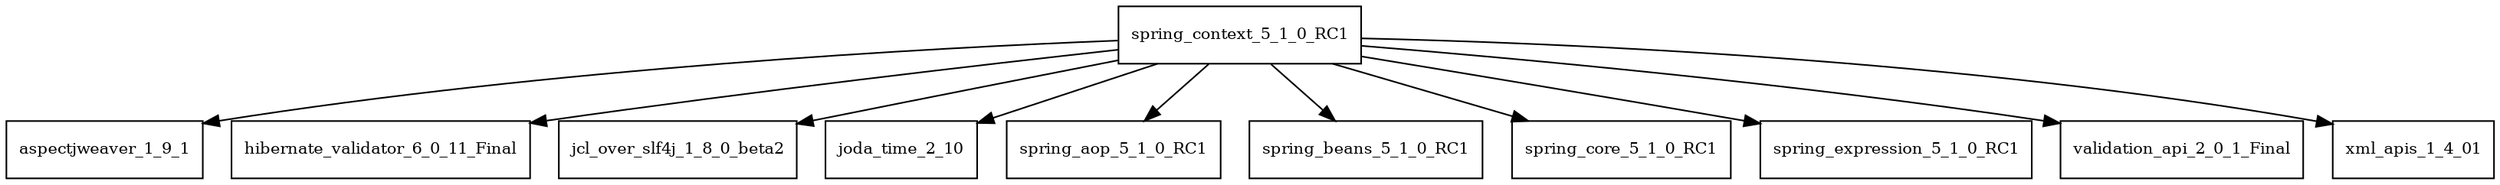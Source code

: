 digraph spring_context_5_1_0_RC1_dependencies {
  node [shape = box, fontsize=10.0];
  spring_context_5_1_0_RC1 -> aspectjweaver_1_9_1;
  spring_context_5_1_0_RC1 -> hibernate_validator_6_0_11_Final;
  spring_context_5_1_0_RC1 -> jcl_over_slf4j_1_8_0_beta2;
  spring_context_5_1_0_RC1 -> joda_time_2_10;
  spring_context_5_1_0_RC1 -> spring_aop_5_1_0_RC1;
  spring_context_5_1_0_RC1 -> spring_beans_5_1_0_RC1;
  spring_context_5_1_0_RC1 -> spring_core_5_1_0_RC1;
  spring_context_5_1_0_RC1 -> spring_expression_5_1_0_RC1;
  spring_context_5_1_0_RC1 -> validation_api_2_0_1_Final;
  spring_context_5_1_0_RC1 -> xml_apis_1_4_01;
}
